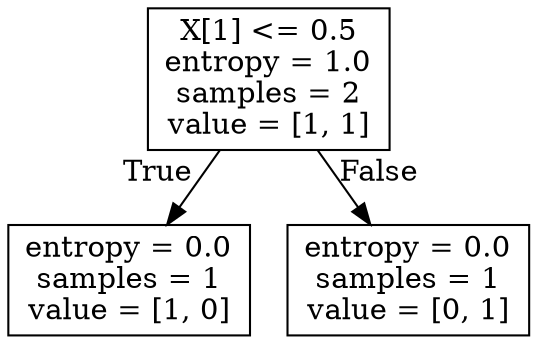 digraph Tree {
node [shape=box] ;
0 [label="X[1] <= 0.5\nentropy = 1.0\nsamples = 2\nvalue = [1, 1]"] ;
1 [label="entropy = 0.0\nsamples = 1\nvalue = [1, 0]"] ;
0 -> 1 [labeldistance=2.5, labelangle=45, headlabel="True"] ;
2 [label="entropy = 0.0\nsamples = 1\nvalue = [0, 1]"] ;
0 -> 2 [labeldistance=2.5, labelangle=-45, headlabel="False"] ;
}